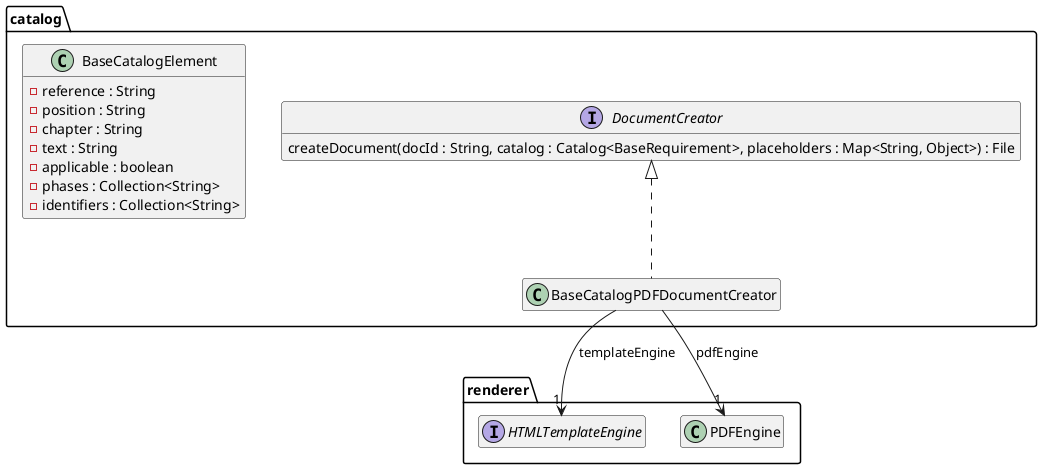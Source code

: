 @startuml Ebene3.png
hide empty members

package renderer {
    interface HTMLTemplateEngine
    class PDFEngine
}

package catalog {

    interface DocumentCreator {
        createDocument(docId : String, catalog : Catalog<BaseRequirement>, placeholders : Map<String, Object>) : File
    }

    class BaseCatalogElement {
        -reference : String
        -position : String
        -chapter : String
        -text : String
        -applicable : boolean
        -phases : Collection<String>
        -identifiers : Collection<String>
    }

    class BaseCatalogPDFDocumentCreator {
    }
    DocumentCreator <|.. BaseCatalogPDFDocumentCreator
    BaseCatalogPDFDocumentCreator --> "1" HTMLTemplateEngine : templateEngine
    BaseCatalogPDFDocumentCreator --> "1" PDFEngine : pdfEngine

}
@enduml